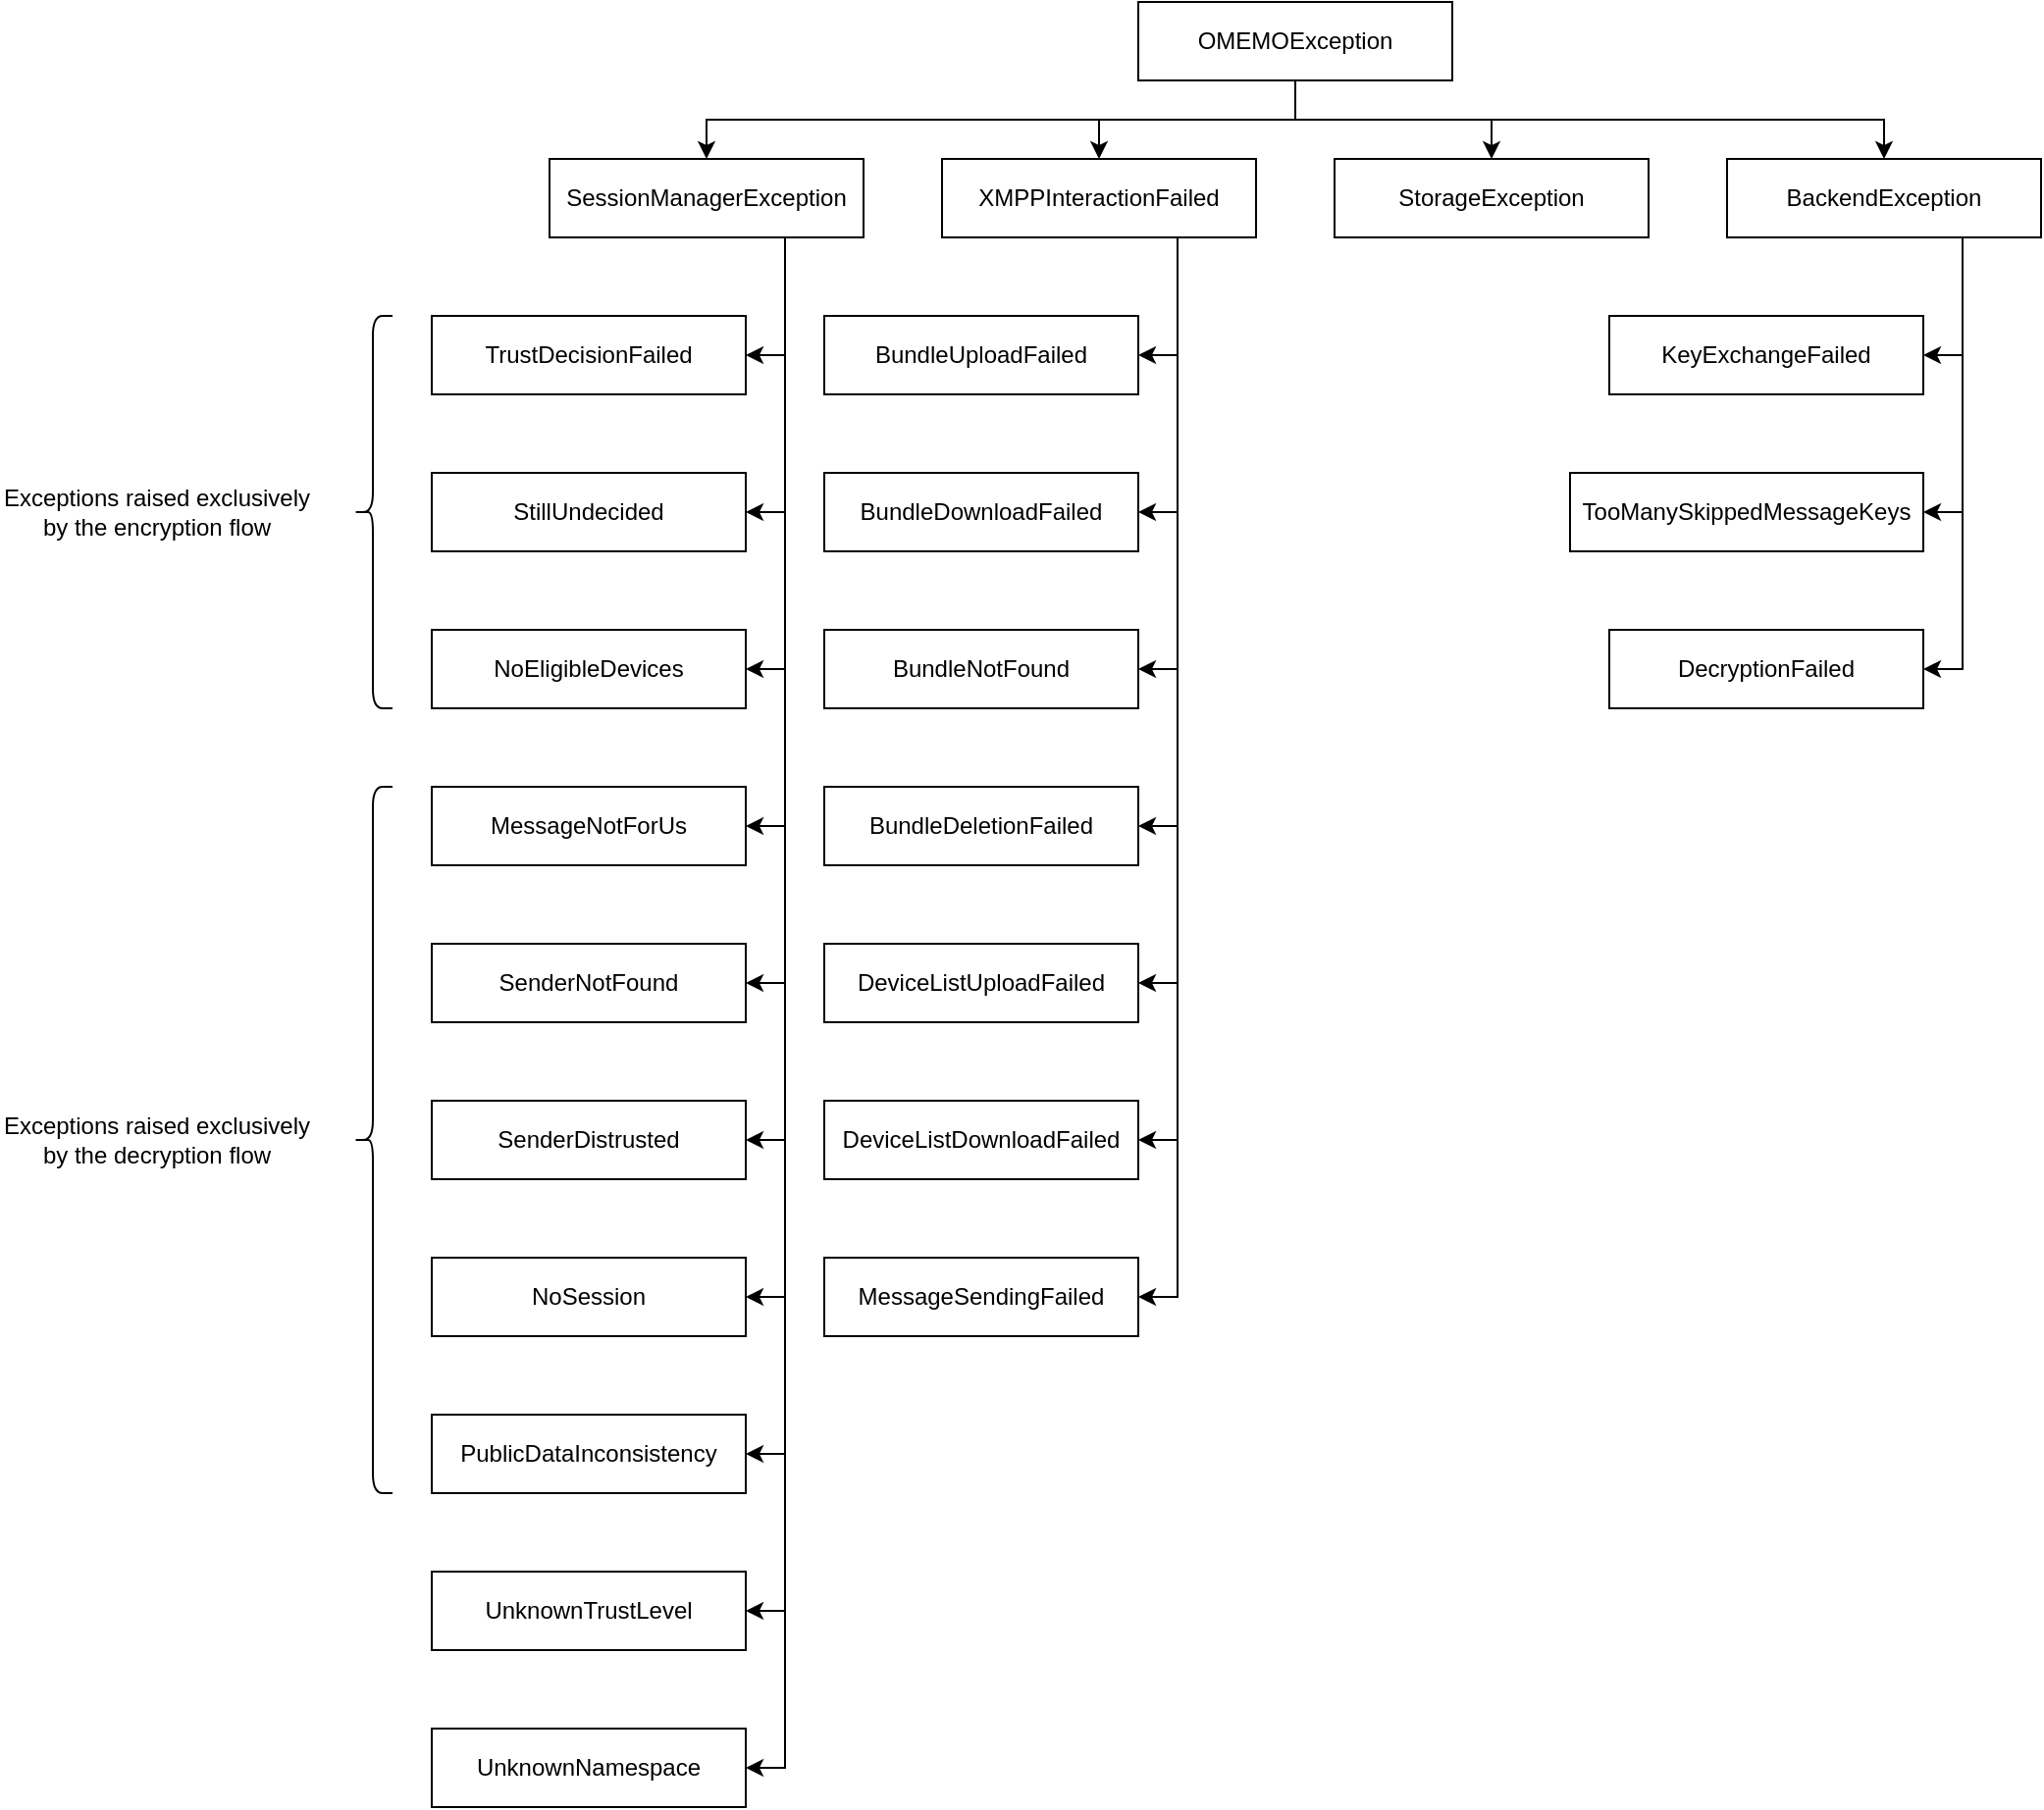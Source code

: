 <mxfile version="20.2.3" type="device"><diagram id="SyWsKVFSi_kduetasDMW" name="Page-1"><mxGraphModel dx="2268" dy="781" grid="1" gridSize="10" guides="1" tooltips="1" connect="1" arrows="1" fold="1" page="1" pageScale="1" pageWidth="850" pageHeight="1100" math="0" shadow="0"><root><mxCell id="0"/><mxCell id="1" parent="0"/><mxCell id="R1KKkpaipqyLKFP_AgjU-39" style="edgeStyle=orthogonalEdgeStyle;rounded=0;orthogonalLoop=1;jettySize=auto;html=1;exitX=0.5;exitY=1;exitDx=0;exitDy=0;entryX=0.5;entryY=0;entryDx=0;entryDy=0;" parent="1" source="R1KKkpaipqyLKFP_AgjU-1" target="R1KKkpaipqyLKFP_AgjU-2" edge="1"><mxGeometry relative="1" as="geometry"/></mxCell><mxCell id="R1KKkpaipqyLKFP_AgjU-40" style="edgeStyle=orthogonalEdgeStyle;rounded=0;orthogonalLoop=1;jettySize=auto;html=1;exitX=0.5;exitY=1;exitDx=0;exitDy=0;entryX=0.5;entryY=0;entryDx=0;entryDy=0;" parent="1" source="R1KKkpaipqyLKFP_AgjU-1" target="R1KKkpaipqyLKFP_AgjU-3" edge="1"><mxGeometry relative="1" as="geometry"/></mxCell><mxCell id="R1KKkpaipqyLKFP_AgjU-41" style="edgeStyle=orthogonalEdgeStyle;rounded=0;orthogonalLoop=1;jettySize=auto;html=1;exitX=0.5;exitY=1;exitDx=0;exitDy=0;entryX=0.5;entryY=0;entryDx=0;entryDy=0;" parent="1" source="R1KKkpaipqyLKFP_AgjU-1" target="R1KKkpaipqyLKFP_AgjU-4" edge="1"><mxGeometry relative="1" as="geometry"/></mxCell><mxCell id="R1KKkpaipqyLKFP_AgjU-42" style="edgeStyle=orthogonalEdgeStyle;rounded=0;orthogonalLoop=1;jettySize=auto;html=1;exitX=0.5;exitY=1;exitDx=0;exitDy=0;entryX=0.5;entryY=0;entryDx=0;entryDy=0;" parent="1" source="R1KKkpaipqyLKFP_AgjU-1" target="R1KKkpaipqyLKFP_AgjU-5" edge="1"><mxGeometry relative="1" as="geometry"/></mxCell><mxCell id="R1KKkpaipqyLKFP_AgjU-1" value="&lt;div&gt;OMEMOException&lt;/div&gt;" style="rounded=0;whiteSpace=wrap;html=1;" parent="1" vertex="1"><mxGeometry x="340" y="40" width="160" height="40" as="geometry"/></mxCell><mxCell id="R1KKkpaipqyLKFP_AgjU-34" style="edgeStyle=orthogonalEdgeStyle;rounded=0;orthogonalLoop=1;jettySize=auto;html=1;exitX=0.75;exitY=1;exitDx=0;exitDy=0;entryX=1;entryY=0.5;entryDx=0;entryDy=0;" parent="1" source="R1KKkpaipqyLKFP_AgjU-2" target="R1KKkpaipqyLKFP_AgjU-6" edge="1"><mxGeometry relative="1" as="geometry"/></mxCell><mxCell id="R1KKkpaipqyLKFP_AgjU-35" style="edgeStyle=orthogonalEdgeStyle;rounded=0;orthogonalLoop=1;jettySize=auto;html=1;exitX=0.75;exitY=1;exitDx=0;exitDy=0;entryX=1;entryY=0.5;entryDx=0;entryDy=0;" parent="1" source="R1KKkpaipqyLKFP_AgjU-2" target="R1KKkpaipqyLKFP_AgjU-7" edge="1"><mxGeometry relative="1" as="geometry"/></mxCell><mxCell id="R1KKkpaipqyLKFP_AgjU-36" style="edgeStyle=orthogonalEdgeStyle;rounded=0;orthogonalLoop=1;jettySize=auto;html=1;exitX=0.75;exitY=1;exitDx=0;exitDy=0;entryX=1;entryY=0.5;entryDx=0;entryDy=0;" parent="1" source="R1KKkpaipqyLKFP_AgjU-2" target="R1KKkpaipqyLKFP_AgjU-8" edge="1"><mxGeometry relative="1" as="geometry"/></mxCell><mxCell id="R1KKkpaipqyLKFP_AgjU-37" style="edgeStyle=orthogonalEdgeStyle;rounded=0;orthogonalLoop=1;jettySize=auto;html=1;exitX=0.75;exitY=1;exitDx=0;exitDy=0;entryX=1;entryY=0.5;entryDx=0;entryDy=0;" parent="1" source="R1KKkpaipqyLKFP_AgjU-2" target="R1KKkpaipqyLKFP_AgjU-9" edge="1"><mxGeometry relative="1" as="geometry"/></mxCell><mxCell id="R1KKkpaipqyLKFP_AgjU-38" style="edgeStyle=orthogonalEdgeStyle;rounded=0;orthogonalLoop=1;jettySize=auto;html=1;exitX=0.75;exitY=1;exitDx=0;exitDy=0;entryX=1;entryY=0.5;entryDx=0;entryDy=0;" parent="1" source="R1KKkpaipqyLKFP_AgjU-2" target="R1KKkpaipqyLKFP_AgjU-10" edge="1"><mxGeometry relative="1" as="geometry"/></mxCell><mxCell id="yPU4zIRk9zDah69wYztz-8" style="edgeStyle=orthogonalEdgeStyle;rounded=0;orthogonalLoop=1;jettySize=auto;html=1;exitX=0.75;exitY=1;exitDx=0;exitDy=0;entryX=1;entryY=0.5;entryDx=0;entryDy=0;" parent="1" source="R1KKkpaipqyLKFP_AgjU-2" target="yPU4zIRk9zDah69wYztz-3" edge="1"><mxGeometry relative="1" as="geometry"/></mxCell><mxCell id="yPU4zIRk9zDah69wYztz-9" style="edgeStyle=orthogonalEdgeStyle;rounded=0;orthogonalLoop=1;jettySize=auto;html=1;exitX=0.75;exitY=1;exitDx=0;exitDy=0;entryX=1;entryY=0.5;entryDx=0;entryDy=0;" parent="1" source="R1KKkpaipqyLKFP_AgjU-2" target="yPU4zIRk9zDah69wYztz-4" edge="1"><mxGeometry relative="1" as="geometry"/></mxCell><mxCell id="yPU4zIRk9zDah69wYztz-10" style="edgeStyle=orthogonalEdgeStyle;rounded=0;orthogonalLoop=1;jettySize=auto;html=1;exitX=0.75;exitY=1;exitDx=0;exitDy=0;entryX=1;entryY=0.5;entryDx=0;entryDy=0;" parent="1" source="R1KKkpaipqyLKFP_AgjU-2" target="yPU4zIRk9zDah69wYztz-5" edge="1"><mxGeometry relative="1" as="geometry"/></mxCell><mxCell id="yPU4zIRk9zDah69wYztz-11" style="edgeStyle=orthogonalEdgeStyle;rounded=0;orthogonalLoop=1;jettySize=auto;html=1;exitX=0.75;exitY=1;exitDx=0;exitDy=0;entryX=1;entryY=0.5;entryDx=0;entryDy=0;" parent="1" source="R1KKkpaipqyLKFP_AgjU-2" target="yPU4zIRk9zDah69wYztz-6" edge="1"><mxGeometry relative="1" as="geometry"/></mxCell><mxCell id="yPU4zIRk9zDah69wYztz-12" style="edgeStyle=orthogonalEdgeStyle;rounded=0;orthogonalLoop=1;jettySize=auto;html=1;exitX=0.75;exitY=1;exitDx=0;exitDy=0;entryX=1;entryY=0.5;entryDx=0;entryDy=0;" parent="1" source="R1KKkpaipqyLKFP_AgjU-2" target="yPU4zIRk9zDah69wYztz-7" edge="1"><mxGeometry relative="1" as="geometry"/></mxCell><mxCell id="R1KKkpaipqyLKFP_AgjU-2" value="SessionManagerException" style="rounded=0;whiteSpace=wrap;html=1;" parent="1" vertex="1"><mxGeometry x="40" y="120" width="160" height="40" as="geometry"/></mxCell><mxCell id="R1KKkpaipqyLKFP_AgjU-28" style="edgeStyle=orthogonalEdgeStyle;rounded=0;orthogonalLoop=1;jettySize=auto;html=1;exitX=0.75;exitY=1;exitDx=0;exitDy=0;entryX=1;entryY=0.5;entryDx=0;entryDy=0;" parent="1" source="R1KKkpaipqyLKFP_AgjU-3" target="R1KKkpaipqyLKFP_AgjU-11" edge="1"><mxGeometry relative="1" as="geometry"/></mxCell><mxCell id="R1KKkpaipqyLKFP_AgjU-29" style="edgeStyle=orthogonalEdgeStyle;rounded=0;orthogonalLoop=1;jettySize=auto;html=1;exitX=0.75;exitY=1;exitDx=0;exitDy=0;entryX=1;entryY=0.5;entryDx=0;entryDy=0;" parent="1" source="R1KKkpaipqyLKFP_AgjU-3" target="R1KKkpaipqyLKFP_AgjU-17" edge="1"><mxGeometry relative="1" as="geometry"/></mxCell><mxCell id="R1KKkpaipqyLKFP_AgjU-30" style="edgeStyle=orthogonalEdgeStyle;rounded=0;orthogonalLoop=1;jettySize=auto;html=1;exitX=0.75;exitY=1;exitDx=0;exitDy=0;entryX=1;entryY=0.5;entryDx=0;entryDy=0;" parent="1" source="R1KKkpaipqyLKFP_AgjU-3" target="R1KKkpaipqyLKFP_AgjU-18" edge="1"><mxGeometry relative="1" as="geometry"/></mxCell><mxCell id="R1KKkpaipqyLKFP_AgjU-31" style="edgeStyle=orthogonalEdgeStyle;rounded=0;orthogonalLoop=1;jettySize=auto;html=1;exitX=0.75;exitY=1;exitDx=0;exitDy=0;entryX=1;entryY=0.5;entryDx=0;entryDy=0;" parent="1" source="R1KKkpaipqyLKFP_AgjU-3" target="R1KKkpaipqyLKFP_AgjU-19" edge="1"><mxGeometry relative="1" as="geometry"/></mxCell><mxCell id="R1KKkpaipqyLKFP_AgjU-32" style="edgeStyle=orthogonalEdgeStyle;rounded=0;orthogonalLoop=1;jettySize=auto;html=1;exitX=0.75;exitY=1;exitDx=0;exitDy=0;entryX=1;entryY=0.5;entryDx=0;entryDy=0;" parent="1" source="R1KKkpaipqyLKFP_AgjU-3" target="R1KKkpaipqyLKFP_AgjU-20" edge="1"><mxGeometry relative="1" as="geometry"/></mxCell><mxCell id="R1KKkpaipqyLKFP_AgjU-33" style="edgeStyle=orthogonalEdgeStyle;rounded=0;orthogonalLoop=1;jettySize=auto;html=1;exitX=0.75;exitY=1;exitDx=0;exitDy=0;entryX=1;entryY=0.5;entryDx=0;entryDy=0;" parent="1" source="R1KKkpaipqyLKFP_AgjU-3" target="R1KKkpaipqyLKFP_AgjU-21" edge="1"><mxGeometry relative="1" as="geometry"/></mxCell><mxCell id="cOVDuOTP2XaMLktw7xLV-2" style="edgeStyle=orthogonalEdgeStyle;rounded=0;orthogonalLoop=1;jettySize=auto;html=1;exitX=0.75;exitY=1;exitDx=0;exitDy=0;entryX=1;entryY=0.5;entryDx=0;entryDy=0;" edge="1" parent="1" source="R1KKkpaipqyLKFP_AgjU-3" target="cOVDuOTP2XaMLktw7xLV-1"><mxGeometry relative="1" as="geometry"/></mxCell><mxCell id="R1KKkpaipqyLKFP_AgjU-3" value="XMPPInteractionFailed" style="rounded=0;whiteSpace=wrap;html=1;" parent="1" vertex="1"><mxGeometry x="240" y="120" width="160" height="40" as="geometry"/></mxCell><mxCell id="R1KKkpaipqyLKFP_AgjU-4" value="StorageException" style="rounded=0;whiteSpace=wrap;html=1;" parent="1" vertex="1"><mxGeometry x="440" y="120" width="160" height="40" as="geometry"/></mxCell><mxCell id="yPU4zIRk9zDah69wYztz-2" style="edgeStyle=orthogonalEdgeStyle;rounded=0;orthogonalLoop=1;jettySize=auto;html=1;exitX=0.75;exitY=1;exitDx=0;exitDy=0;entryX=1;entryY=0.5;entryDx=0;entryDy=0;" parent="1" source="R1KKkpaipqyLKFP_AgjU-5" target="yPU4zIRk9zDah69wYztz-1" edge="1"><mxGeometry relative="1" as="geometry"/></mxCell><mxCell id="426Y3rVUwSf-DaBS_xIZ-2" style="edgeStyle=orthogonalEdgeStyle;rounded=0;orthogonalLoop=1;jettySize=auto;html=1;exitX=0.75;exitY=1;exitDx=0;exitDy=0;entryX=1;entryY=0.5;entryDx=0;entryDy=0;" parent="1" source="R1KKkpaipqyLKFP_AgjU-5" target="426Y3rVUwSf-DaBS_xIZ-1" edge="1"><mxGeometry relative="1" as="geometry"/></mxCell><mxCell id="1Pj7wdMrvDZdvXEGc1CY-2" style="edgeStyle=orthogonalEdgeStyle;rounded=0;orthogonalLoop=1;jettySize=auto;html=1;exitX=0.75;exitY=1;exitDx=0;exitDy=0;entryX=1;entryY=0.5;entryDx=0;entryDy=0;" parent="1" source="R1KKkpaipqyLKFP_AgjU-5" target="1Pj7wdMrvDZdvXEGc1CY-1" edge="1"><mxGeometry relative="1" as="geometry"/></mxCell><mxCell id="R1KKkpaipqyLKFP_AgjU-5" value="BackendException" style="rounded=0;whiteSpace=wrap;html=1;" parent="1" vertex="1"><mxGeometry x="640" y="120" width="160" height="40" as="geometry"/></mxCell><mxCell id="R1KKkpaipqyLKFP_AgjU-6" value="UnknownTrustLevel" style="rounded=0;whiteSpace=wrap;html=1;" parent="1" vertex="1"><mxGeometry x="-20" y="840" width="160" height="40" as="geometry"/></mxCell><mxCell id="R1KKkpaipqyLKFP_AgjU-7" value="&lt;div&gt;TrustDecisionFailed&lt;/div&gt;" style="rounded=0;whiteSpace=wrap;html=1;" parent="1" vertex="1"><mxGeometry x="-20" y="200" width="160" height="40" as="geometry"/></mxCell><mxCell id="R1KKkpaipqyLKFP_AgjU-8" value="StillUndecided" style="rounded=0;whiteSpace=wrap;html=1;" parent="1" vertex="1"><mxGeometry x="-20" y="280" width="160" height="40" as="geometry"/></mxCell><mxCell id="R1KKkpaipqyLKFP_AgjU-9" value="NoEligibleDevices" style="rounded=0;whiteSpace=wrap;html=1;" parent="1" vertex="1"><mxGeometry x="-20" y="360" width="160" height="40" as="geometry"/></mxCell><mxCell id="R1KKkpaipqyLKFP_AgjU-10" value="UnknownNamespace" style="rounded=0;whiteSpace=wrap;html=1;" parent="1" vertex="1"><mxGeometry x="-20" y="920" width="160" height="40" as="geometry"/></mxCell><mxCell id="R1KKkpaipqyLKFP_AgjU-11" value="BundleUploadFailed" style="rounded=0;whiteSpace=wrap;html=1;" parent="1" vertex="1"><mxGeometry x="180" y="200" width="160" height="40" as="geometry"/></mxCell><mxCell id="R1KKkpaipqyLKFP_AgjU-17" value="BundleDownloadFailed" style="rounded=0;whiteSpace=wrap;html=1;" parent="1" vertex="1"><mxGeometry x="180" y="280" width="160" height="40" as="geometry"/></mxCell><mxCell id="R1KKkpaipqyLKFP_AgjU-18" value="BundleDeletionFailed" style="rounded=0;whiteSpace=wrap;html=1;" parent="1" vertex="1"><mxGeometry x="180" y="440" width="160" height="40" as="geometry"/></mxCell><mxCell id="R1KKkpaipqyLKFP_AgjU-19" value="DeviceListUploadFailed" style="rounded=0;whiteSpace=wrap;html=1;" parent="1" vertex="1"><mxGeometry x="180" y="520" width="160" height="40" as="geometry"/></mxCell><mxCell id="R1KKkpaipqyLKFP_AgjU-20" value="DeviceListDownloadFailed" style="rounded=0;whiteSpace=wrap;html=1;" parent="1" vertex="1"><mxGeometry x="180" y="600" width="160" height="40" as="geometry"/></mxCell><mxCell id="R1KKkpaipqyLKFP_AgjU-21" value="MessageSendingFailed" style="rounded=0;whiteSpace=wrap;html=1;" parent="1" vertex="1"><mxGeometry x="180" y="680" width="160" height="40" as="geometry"/></mxCell><mxCell id="yPU4zIRk9zDah69wYztz-1" value="KeyExchangeFailed" style="rounded=0;whiteSpace=wrap;html=1;" parent="1" vertex="1"><mxGeometry x="580" y="200" width="160" height="40" as="geometry"/></mxCell><mxCell id="yPU4zIRk9zDah69wYztz-3" value="MessageNotForUs" style="rounded=0;whiteSpace=wrap;html=1;" parent="1" vertex="1"><mxGeometry x="-20" y="440" width="160" height="40" as="geometry"/></mxCell><mxCell id="yPU4zIRk9zDah69wYztz-4" value="SenderNotFound" style="rounded=0;whiteSpace=wrap;html=1;" parent="1" vertex="1"><mxGeometry x="-20" y="520" width="160" height="40" as="geometry"/></mxCell><mxCell id="yPU4zIRk9zDah69wYztz-5" value="SenderDistrusted" style="rounded=0;whiteSpace=wrap;html=1;" parent="1" vertex="1"><mxGeometry x="-20" y="600" width="160" height="40" as="geometry"/></mxCell><mxCell id="yPU4zIRk9zDah69wYztz-6" value="NoSession" style="rounded=0;whiteSpace=wrap;html=1;" parent="1" vertex="1"><mxGeometry x="-20" y="680" width="160" height="40" as="geometry"/></mxCell><mxCell id="yPU4zIRk9zDah69wYztz-7" value="PublicDataInconsistency" style="rounded=0;whiteSpace=wrap;html=1;" parent="1" vertex="1"><mxGeometry x="-20" y="760" width="160" height="40" as="geometry"/></mxCell><mxCell id="yPU4zIRk9zDah69wYztz-13" value="" style="shape=curlyBracket;whiteSpace=wrap;html=1;rounded=1;" parent="1" vertex="1"><mxGeometry x="-60" y="200" width="20" height="200" as="geometry"/></mxCell><mxCell id="yPU4zIRk9zDah69wYztz-15" value="Exceptions raised exclusively by the encryption flow" style="text;html=1;strokeColor=none;fillColor=none;align=center;verticalAlign=middle;whiteSpace=wrap;rounded=0;" parent="1" vertex="1"><mxGeometry x="-240" y="280" width="160" height="40" as="geometry"/></mxCell><mxCell id="yPU4zIRk9zDah69wYztz-16" value="" style="shape=curlyBracket;whiteSpace=wrap;html=1;rounded=1;" parent="1" vertex="1"><mxGeometry x="-60" y="440" width="20" height="360" as="geometry"/></mxCell><mxCell id="yPU4zIRk9zDah69wYztz-17" value="Exceptions raised exclusively by the decryption flow" style="text;html=1;strokeColor=none;fillColor=none;align=center;verticalAlign=middle;whiteSpace=wrap;rounded=0;" parent="1" vertex="1"><mxGeometry x="-240" y="600" width="160" height="40" as="geometry"/></mxCell><mxCell id="426Y3rVUwSf-DaBS_xIZ-1" value="TooManySkippedMessageKeys" style="rounded=0;whiteSpace=wrap;html=1;" parent="1" vertex="1"><mxGeometry x="560" y="280" width="180" height="40" as="geometry"/></mxCell><mxCell id="1Pj7wdMrvDZdvXEGc1CY-1" value="DecryptionFailed" style="rounded=0;whiteSpace=wrap;html=1;" parent="1" vertex="1"><mxGeometry x="580" y="360" width="160" height="40" as="geometry"/></mxCell><mxCell id="cOVDuOTP2XaMLktw7xLV-1" value="&lt;div&gt;BundleNotFound&lt;/div&gt;" style="rounded=0;whiteSpace=wrap;html=1;" vertex="1" parent="1"><mxGeometry x="180" y="360" width="160" height="40" as="geometry"/></mxCell></root></mxGraphModel></diagram></mxfile>